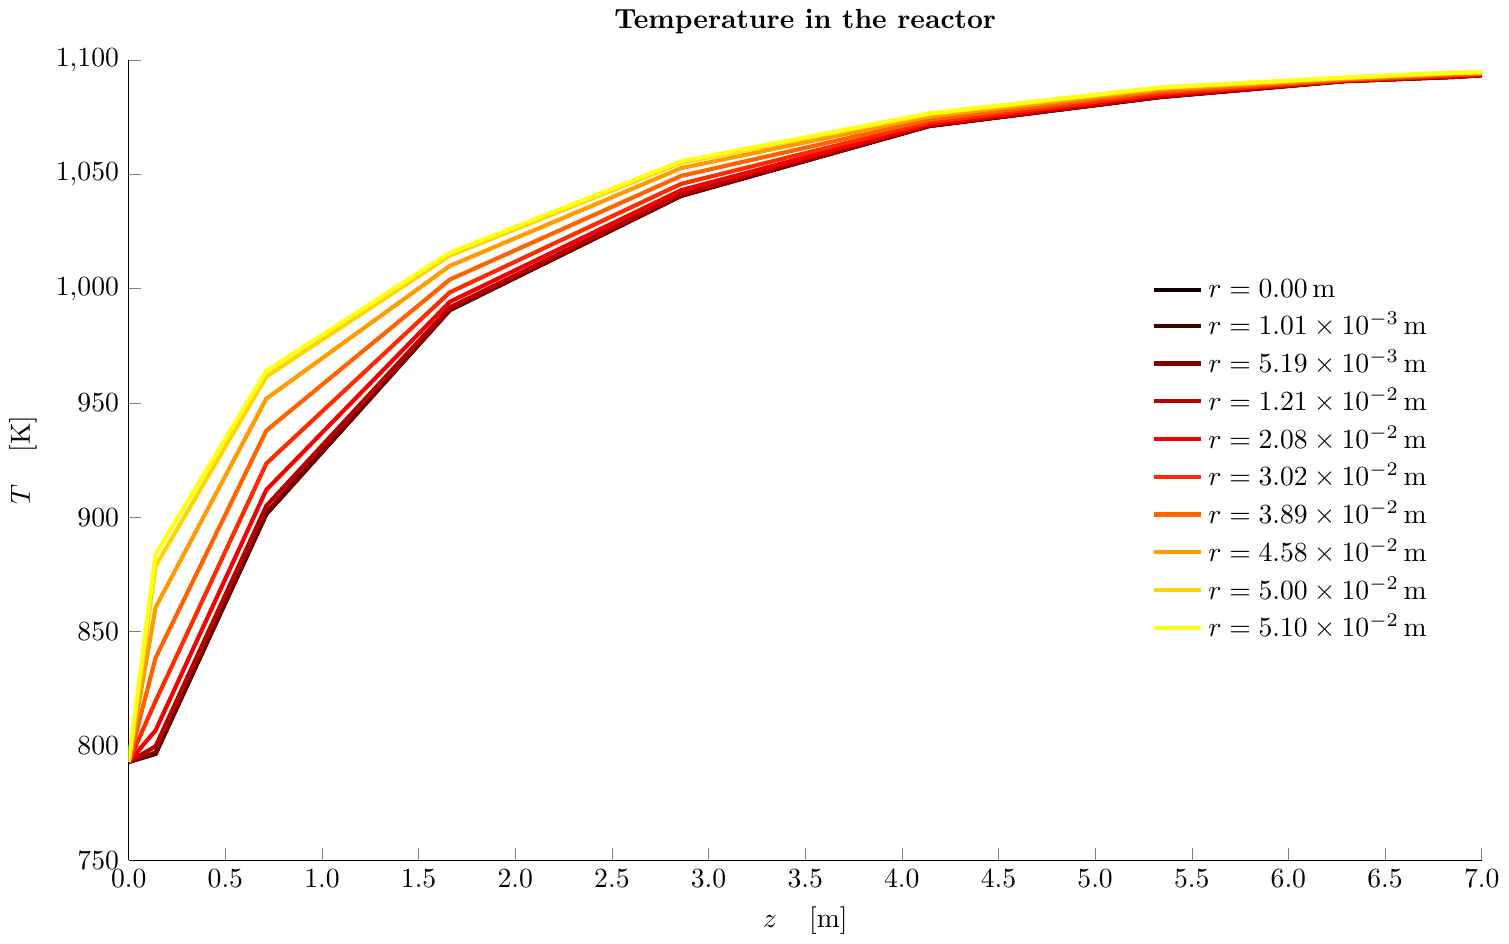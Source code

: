 % This file was created by matlab2tikz v0.5.0 (commit 800cce279cab22a09aed1380864216c9dedfbf54) running on MATLAB 8.4.
%Copyright (c) 2008--2014, Nico Schlömer <nico.schloemer@gmail.com>
%All rights reserved.
%Minimal pgfplots version: 1.3
%
%The latest updates can be retrieved from
%  http://www.mathworks.com/matlabcentral/fileexchange/22022-matlab2tikz
%where you can also make suggestions and rate matlab2tikz.
%
\documentclass[tikz]{standalone}
\usepackage{pgfplots}
\usepackage{grffile}
\pgfplotsset{compat=newest}
\usetikzlibrary{plotmarks}
\usepackage{amsmath}

\usepackage{siunitx}
\begin{document}
%
% defining custom colors
\definecolor{mycolor1}{rgb}{0.056,0.0,0.0}%
\definecolor{mycolor2}{rgb}{0.278,0.0,0.0}%
\definecolor{mycolor3}{rgb}{0.722,0.0,0.0}%
\definecolor{mycolor4}{rgb}{1.0,0.167,0.0}%
\definecolor{mycolor5}{rgb}{1.0,0.389,0.0}%
\definecolor{mycolor6}{rgb}{1.0,0.611,0.0}%
\definecolor{mycolor7}{rgb}{1.0,0.833,0.0}%
\definecolor{mycolor8}{rgb}{1.0,1.0,0.071}%
%
\begin{tikzpicture}

\begin{axis}[%
width=6.765in,
height=4in,
at={(0in,0in)},
scale only axis,
every outer x axis line/.append style={black},
every x tick label/.append style={font=\color{black}},
xmin=0,
xmax=7,
xlabel={$z\quad\left[\SI{}{\meter}\right]$},
every outer y axis line/.append style={black},
every y tick label/.append style={font=\color{black}},
ymin=750,
ymax=1100,
ylabel={$T\quad\left[\SI{}{\kelvin}\right]$},
title style={font=\bfseries},
title={Temperature in the reactor},
axis x line*=bottom,
axis y line*=left,
legend style={at={(0.97,0.5)},anchor=east,draw=black,legend cell align=left},
scaled x ticks = false,
x tick label style={/pgf/number format/fixed,/pgf/number format/precision=1,/pgf/number format/zerofill=true},
legend style={draw=white}
]
\addplot [color=mycolor1,solid,line width=1.5pt]
  table[row sep=crcr]{%
0	793\\
0.139	796.529\\
0.712	901.438\\
1.661	990.641\\
2.858	1040.642\\
4.142	1071.202\\
5.339	1083.899\\
6.288	1090.836\\
6.861	1092.683\\
7	1093.422\\
};
\addlegendentry{$r = \SI{0.00e+00}{\meter}$};

\addplot [color=mycolor2,solid,line width=1.5pt]
  table[row sep=crcr]{%
0	793.0\\
0.139	796.551\\
0.712	901.463\\
1.661	990.65\\
2.858	1040.648\\
4.142	1071.204\\
5.339	1083.901\\
6.288	1090.836\\
6.861	1092.684\\
7	1093.422\\
};
\addlegendentry{$r = \SI{1.01e-03}{\meter}$};

\addplot [color=black!50!red,solid,line width=1.5pt]
  table[row sep=crcr]{%
0	793.0\\
0.139	797.129\\
0.712	902.099\\
1.661	990.863\\
2.858	1040.797\\
4.142	1071.247\\
5.339	1083.945\\
6.288	1090.846\\
6.861	1092.704\\
7	1093.437\\
};
\addlegendentry{$r = \SI{5.19e-03}{\meter}$};

\addplot [color=mycolor3,solid,line width=1.5pt]
  table[row sep=crcr]{%
0	793.0\\
0.139	799.848\\
0.712	905.032\\
1.661	991.853\\
2.858	1041.486\\
4.142	1071.446\\
5.339	1084.147\\
6.288	1090.894\\
6.861	1092.796\\
7	1093.501\\
};
\addlegendentry{$r = \SI{1.21e-02}{\meter}$};

\addplot [color=red!80!mycolor3,solid,line width=1.5pt]
  table[row sep=crcr]{%
0	793.0\\
0.139	806.779\\
0.712	912.038\\
1.661	994.266\\
2.858	1043.142\\
4.142	1071.936\\
5.339	1084.632\\
6.288	1091.013\\
6.861	1093.015\\
7	1093.651\\
};
\addlegendentry{$r = \SI{2.08e-02}{\meter}$};

\addplot [color=mycolor4,solid,line width=1.5pt]
  table[row sep=crcr]{%
0	793.0\\
0.139	819.605\\
0.712	923.553\\
1.661	998.413\\
2.858	1045.895\\
4.142	1072.795\\
5.339	1085.427\\
6.288	1091.229\\
6.861	1093.378\\
7	1093.888\\
};
\addlegendentry{$r = \SI{3.02e-02}{\meter}$};

\addplot [color=mycolor5,solid,line width=1.5pt]
  table[row sep=crcr]{%
0	793.0\\
0.139	838.524\\
0.712	937.936\\
1.661	1004.006\\
2.858	1049.38\\
4.142	1073.998\\
5.339	1086.411\\
6.288	1091.552\\
6.861	1093.825\\
7	1094.179\\
};
\addlegendentry{$r = \SI{3.89e-02}{\meter}$};

\addplot [color=mycolor6,solid,line width=1.5pt]
  table[row sep=crcr]{%
0	793.0\\
0.139	860.612\\
0.712	951.901\\
1.661	1010.001\\
2.858	1052.787\\
4.142	1075.353\\
5.339	1087.337\\
6.288	1091.946\\
6.861	1094.245\\
7	1094.478\\
};
\addlegendentry{$r = \SI{4.58e-02}{\meter}$};

\addplot [color=mycolor7,solid,line width=1.5pt]
  table[row sep=crcr]{%
0	793.0\\
0.139	878.64\\
0.712	961.584\\
1.661	1014.528\\
2.858	1055.133\\
4.142	1076.422\\
5.339	1087.947\\
6.288	1092.276\\
6.861	1094.52\\
7	1094.708\\
};
\addlegendentry{$r = \SI{5.00e-02}{\meter}$};

\addplot [color=mycolor8,solid,line width=1.5pt]
  table[row sep=crcr]{%
0	793\\
0.139	883.793\\
0.712	964.105\\
1.661	1015.757\\
2.858	1055.737\\
4.142	1076.718\\
5.339	1088.099\\
6.288	1092.37\\
6.861	1094.588\\
7	1094.772\\
};
\addlegendentry{$r = \SI{5.10e-02}{\meter}$};

\end{axis}
\end{tikzpicture}%
\end{document}